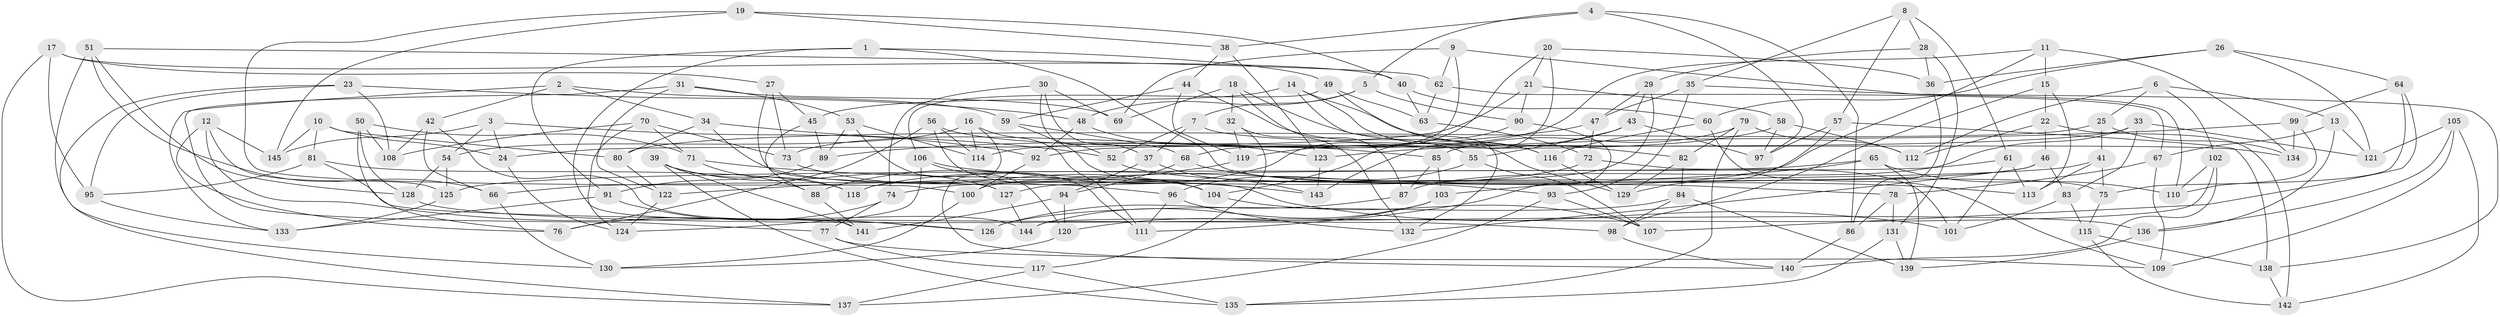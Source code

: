 // coarse degree distribution, {5: 0.16279069767441862, 4: 0.20930232558139536, 6: 0.11627906976744186, 2: 0.06976744186046512, 7: 0.023255813953488372, 3: 0.18604651162790697, 11: 0.023255813953488372, 13: 0.023255813953488372, 14: 0.046511627906976744, 8: 0.046511627906976744, 10: 0.046511627906976744, 9: 0.023255813953488372, 15: 0.023255813953488372}
// Generated by graph-tools (version 1.1) at 2025/01/03/04/25 22:01:46]
// undirected, 145 vertices, 290 edges
graph export_dot {
graph [start="1"]
  node [color=gray90,style=filled];
  1;
  2;
  3;
  4;
  5;
  6;
  7;
  8;
  9;
  10;
  11;
  12;
  13;
  14;
  15;
  16;
  17;
  18;
  19;
  20;
  21;
  22;
  23;
  24;
  25;
  26;
  27;
  28;
  29;
  30;
  31;
  32;
  33;
  34;
  35;
  36;
  37;
  38;
  39;
  40;
  41;
  42;
  43;
  44;
  45;
  46;
  47;
  48;
  49;
  50;
  51;
  52;
  53;
  54;
  55;
  56;
  57;
  58;
  59;
  60;
  61;
  62;
  63;
  64;
  65;
  66;
  67;
  68;
  69;
  70;
  71;
  72;
  73;
  74;
  75;
  76;
  77;
  78;
  79;
  80;
  81;
  82;
  83;
  84;
  85;
  86;
  87;
  88;
  89;
  90;
  91;
  92;
  93;
  94;
  95;
  96;
  97;
  98;
  99;
  100;
  101;
  102;
  103;
  104;
  105;
  106;
  107;
  108;
  109;
  110;
  111;
  112;
  113;
  114;
  115;
  116;
  117;
  118;
  119;
  120;
  121;
  122;
  123;
  124;
  125;
  126;
  127;
  128;
  129;
  130;
  131;
  132;
  133;
  134;
  135;
  136;
  137;
  138;
  139;
  140;
  141;
  142;
  143;
  144;
  145;
  1 -- 49;
  1 -- 75;
  1 -- 91;
  1 -- 141;
  2 -- 59;
  2 -- 133;
  2 -- 42;
  2 -- 34;
  3 -- 145;
  3 -- 24;
  3 -- 54;
  3 -- 92;
  4 -- 5;
  4 -- 86;
  4 -- 38;
  4 -- 97;
  5 -- 90;
  5 -- 48;
  5 -- 7;
  6 -- 112;
  6 -- 102;
  6 -- 13;
  6 -- 25;
  7 -- 37;
  7 -- 134;
  7 -- 52;
  8 -- 35;
  8 -- 61;
  8 -- 28;
  8 -- 57;
  9 -- 69;
  9 -- 110;
  9 -- 68;
  9 -- 62;
  10 -- 80;
  10 -- 24;
  10 -- 145;
  10 -- 81;
  11 -- 118;
  11 -- 73;
  11 -- 15;
  11 -- 134;
  12 -- 126;
  12 -- 76;
  12 -- 145;
  12 -- 125;
  13 -- 121;
  13 -- 136;
  13 -- 67;
  14 -- 82;
  14 -- 116;
  14 -- 132;
  14 -- 45;
  15 -- 22;
  15 -- 113;
  15 -- 98;
  16 -- 111;
  16 -- 140;
  16 -- 114;
  16 -- 54;
  17 -- 27;
  17 -- 40;
  17 -- 95;
  17 -- 137;
  18 -- 129;
  18 -- 32;
  18 -- 69;
  18 -- 87;
  19 -- 38;
  19 -- 100;
  19 -- 40;
  19 -- 145;
  20 -- 21;
  20 -- 143;
  20 -- 88;
  20 -- 36;
  21 -- 24;
  21 -- 90;
  21 -- 58;
  22 -- 142;
  22 -- 112;
  22 -- 46;
  23 -- 48;
  23 -- 108;
  23 -- 95;
  23 -- 137;
  24 -- 124;
  25 -- 41;
  25 -- 134;
  25 -- 80;
  26 -- 60;
  26 -- 121;
  26 -- 64;
  26 -- 36;
  27 -- 127;
  27 -- 73;
  27 -- 45;
  28 -- 36;
  28 -- 131;
  28 -- 29;
  29 -- 118;
  29 -- 43;
  29 -- 47;
  30 -- 52;
  30 -- 74;
  30 -- 69;
  30 -- 37;
  31 -- 53;
  31 -- 122;
  31 -- 69;
  31 -- 77;
  32 -- 117;
  32 -- 132;
  32 -- 119;
  33 -- 121;
  33 -- 87;
  33 -- 83;
  33 -- 92;
  34 -- 96;
  34 -- 52;
  34 -- 80;
  35 -- 47;
  35 -- 93;
  35 -- 138;
  36 -- 86;
  37 -- 143;
  37 -- 94;
  38 -- 123;
  38 -- 44;
  39 -- 127;
  39 -- 118;
  39 -- 141;
  39 -- 135;
  40 -- 63;
  40 -- 60;
  41 -- 66;
  41 -- 113;
  41 -- 75;
  42 -- 66;
  42 -- 144;
  42 -- 108;
  43 -- 119;
  43 -- 97;
  43 -- 55;
  44 -- 55;
  44 -- 119;
  44 -- 59;
  45 -- 88;
  45 -- 89;
  46 -- 83;
  46 -- 127;
  46 -- 132;
  47 -- 89;
  47 -- 72;
  48 -- 123;
  48 -- 92;
  49 -- 106;
  49 -- 63;
  49 -- 116;
  50 -- 71;
  50 -- 76;
  50 -- 108;
  50 -- 128;
  51 -- 128;
  51 -- 130;
  51 -- 62;
  51 -- 66;
  52 -- 93;
  53 -- 120;
  53 -- 114;
  53 -- 89;
  54 -- 128;
  54 -- 125;
  55 -- 107;
  55 -- 96;
  56 -- 101;
  56 -- 85;
  56 -- 76;
  56 -- 114;
  57 -- 138;
  57 -- 97;
  57 -- 129;
  58 -- 112;
  58 -- 97;
  58 -- 114;
  59 -- 104;
  59 -- 68;
  60 -- 116;
  60 -- 109;
  61 -- 100;
  61 -- 113;
  61 -- 101;
  62 -- 63;
  62 -- 67;
  63 -- 72;
  64 -- 107;
  64 -- 99;
  64 -- 75;
  65 -- 110;
  65 -- 103;
  65 -- 139;
  65 -- 125;
  66 -- 130;
  67 -- 78;
  67 -- 109;
  68 -- 94;
  68 -- 78;
  70 -- 108;
  70 -- 71;
  70 -- 73;
  70 -- 124;
  71 -- 143;
  71 -- 88;
  72 -- 101;
  72 -- 74;
  73 -- 104;
  74 -- 76;
  74 -- 77;
  75 -- 115;
  77 -- 117;
  77 -- 109;
  78 -- 131;
  78 -- 86;
  79 -- 82;
  79 -- 85;
  79 -- 112;
  79 -- 135;
  80 -- 122;
  81 -- 118;
  81 -- 98;
  81 -- 95;
  82 -- 129;
  82 -- 84;
  83 -- 101;
  83 -- 115;
  84 -- 98;
  84 -- 139;
  84 -- 126;
  85 -- 103;
  85 -- 87;
  86 -- 140;
  87 -- 126;
  88 -- 141;
  89 -- 91;
  90 -- 111;
  90 -- 104;
  91 -- 126;
  91 -- 133;
  92 -- 100;
  93 -- 137;
  93 -- 107;
  94 -- 120;
  94 -- 141;
  95 -- 133;
  96 -- 132;
  96 -- 111;
  98 -- 140;
  99 -- 123;
  99 -- 110;
  99 -- 134;
  100 -- 130;
  102 -- 140;
  102 -- 144;
  102 -- 110;
  103 -- 120;
  103 -- 144;
  104 -- 107;
  105 -- 136;
  105 -- 142;
  105 -- 121;
  105 -- 109;
  106 -- 113;
  106 -- 111;
  106 -- 124;
  115 -- 142;
  115 -- 138;
  116 -- 129;
  117 -- 135;
  117 -- 137;
  119 -- 122;
  120 -- 130;
  122 -- 124;
  123 -- 143;
  125 -- 133;
  127 -- 144;
  128 -- 136;
  131 -- 135;
  131 -- 139;
  136 -- 139;
  138 -- 142;
}
